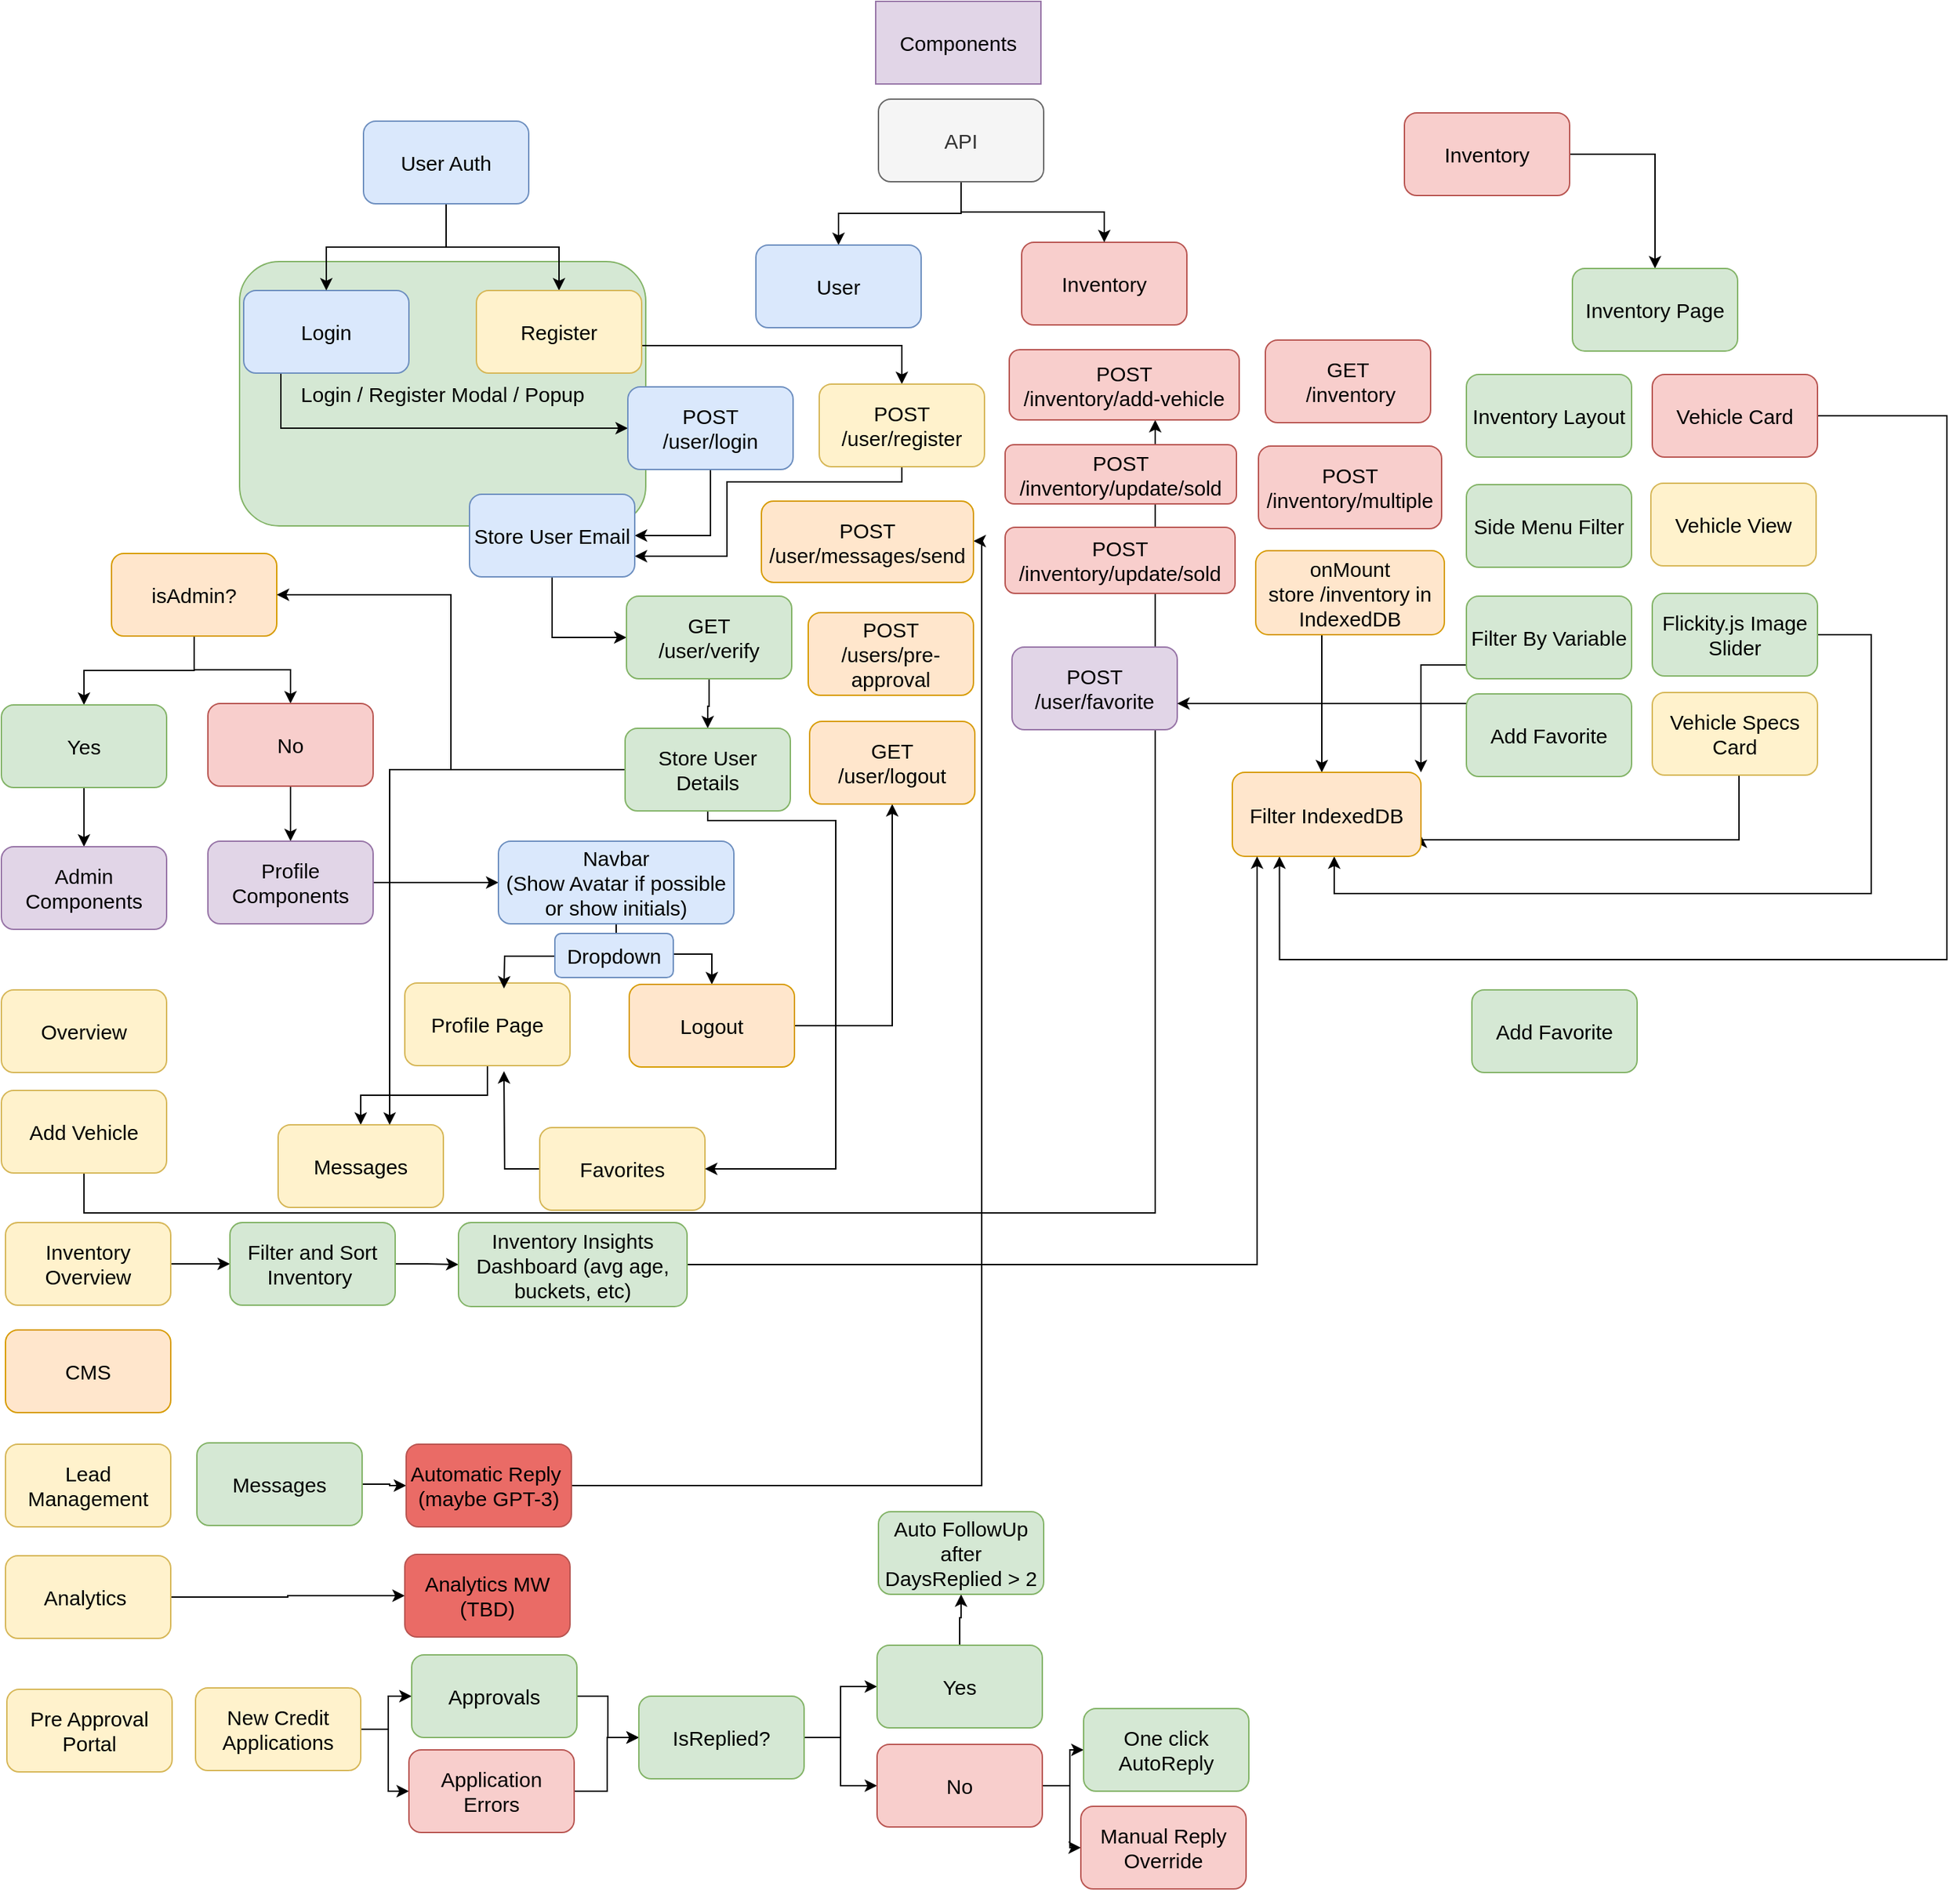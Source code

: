 <mxfile version="20.5.1" type="github"><diagram id="S9b0Z5othxGw59UudBm-" name="Page-1"><mxGraphModel dx="1417" dy="1589" grid="0" gridSize="10" guides="0" tooltips="1" connect="1" arrows="1" fold="1" page="1" pageScale="1" pageWidth="2000" pageHeight="2000" math="0" shadow="0"><root><mxCell id="0"/><mxCell id="1" parent="0"/><mxCell id="0YF1oFNLTNUvQmijXpPq-126" style="edgeStyle=orthogonalEdgeStyle;rounded=0;orthogonalLoop=1;jettySize=auto;html=1;strokeColor=#000000;fontSize=15;" edge="1" parent="1" source="0YF1oFNLTNUvQmijXpPq-124" target="0YF1oFNLTNUvQmijXpPq-65"><mxGeometry relative="1" as="geometry"><Array as="points"><mxPoint x="101" y="902"/><mxPoint x="879" y="902"/></Array></mxGeometry></mxCell><mxCell id="0YF1oFNLTNUvQmijXpPq-19" value="&lt;p style=&quot;line-height: 1.2; font-size: 15px;&quot;&gt;Login / Register Modal / Popup&lt;/p&gt;" style="rounded=1;whiteSpace=wrap;html=1;align=center;fillColor=#d5e8d4;strokeColor=#82b366;fontSize=15;" vertex="1" parent="1"><mxGeometry x="214" y="211" width="295" height="192" as="geometry"/></mxCell><mxCell id="0YF1oFNLTNUvQmijXpPq-2" value="Components" style="rounded=0;whiteSpace=wrap;html=1;fillColor=#e1d5e7;strokeColor=#9673a6;fontSize=15;" vertex="1" parent="1"><mxGeometry x="676" y="22" width="120" height="60" as="geometry"/></mxCell><mxCell id="0YF1oFNLTNUvQmijXpPq-56" style="edgeStyle=orthogonalEdgeStyle;rounded=0;orthogonalLoop=1;jettySize=auto;html=1;fontSize=15;" edge="1" parent="1" source="0YF1oFNLTNUvQmijXpPq-3" target="0YF1oFNLTNUvQmijXpPq-53"><mxGeometry relative="1" as="geometry"><Array as="points"><mxPoint x="244" y="332"/></Array></mxGeometry></mxCell><mxCell id="0YF1oFNLTNUvQmijXpPq-3" value="Login" style="rounded=1;whiteSpace=wrap;html=1;fillColor=#dae8fc;strokeColor=#6c8ebf;fontSize=15;" vertex="1" parent="1"><mxGeometry x="217" y="232" width="120" height="60" as="geometry"/></mxCell><mxCell id="0YF1oFNLTNUvQmijXpPq-118" style="edgeStyle=orthogonalEdgeStyle;rounded=0;orthogonalLoop=1;jettySize=auto;html=1;entryX=0.5;entryY=0;entryDx=0;entryDy=0;fontSize=15;" edge="1" parent="1" source="0YF1oFNLTNUvQmijXpPq-4" target="0YF1oFNLTNUvQmijXpPq-77"><mxGeometry relative="1" as="geometry"/></mxCell><mxCell id="0YF1oFNLTNUvQmijXpPq-4" value="Inventory" style="rounded=1;whiteSpace=wrap;html=1;fillColor=#f8cecc;strokeColor=#b85450;fontSize=15;" vertex="1" parent="1"><mxGeometry x="1060" y="103" width="120" height="60" as="geometry"/></mxCell><mxCell id="0YF1oFNLTNUvQmijXpPq-8" value="Inventory" style="rounded=1;whiteSpace=wrap;html=1;fillColor=#f8cecc;strokeColor=#b85450;fontSize=15;" vertex="1" parent="1"><mxGeometry x="782" y="197" width="120" height="60" as="geometry"/></mxCell><mxCell id="0YF1oFNLTNUvQmijXpPq-17" style="edgeStyle=orthogonalEdgeStyle;rounded=0;orthogonalLoop=1;jettySize=auto;html=1;fontSize=15;" edge="1" parent="1" source="0YF1oFNLTNUvQmijXpPq-9" target="0YF1oFNLTNUvQmijXpPq-3"><mxGeometry relative="1" as="geometry"/></mxCell><mxCell id="0YF1oFNLTNUvQmijXpPq-18" style="edgeStyle=orthogonalEdgeStyle;rounded=0;orthogonalLoop=1;jettySize=auto;html=1;fontSize=15;" edge="1" parent="1" source="0YF1oFNLTNUvQmijXpPq-9" target="0YF1oFNLTNUvQmijXpPq-15"><mxGeometry relative="1" as="geometry"/></mxCell><mxCell id="0YF1oFNLTNUvQmijXpPq-9" value="User Auth" style="rounded=1;whiteSpace=wrap;html=1;fillColor=#dae8fc;strokeColor=#6c8ebf;fontSize=15;" vertex="1" parent="1"><mxGeometry x="304" y="109" width="120" height="60" as="geometry"/></mxCell><mxCell id="0YF1oFNLTNUvQmijXpPq-21" style="edgeStyle=orthogonalEdgeStyle;rounded=0;orthogonalLoop=1;jettySize=auto;html=1;fontSize=15;" edge="1" parent="1" source="0YF1oFNLTNUvQmijXpPq-10" target="0YF1oFNLTNUvQmijXpPq-20"><mxGeometry relative="1" as="geometry"/></mxCell><mxCell id="0YF1oFNLTNUvQmijXpPq-23" style="edgeStyle=orthogonalEdgeStyle;rounded=0;orthogonalLoop=1;jettySize=auto;html=1;fontSize=15;" edge="1" parent="1" source="0YF1oFNLTNUvQmijXpPq-10" target="0YF1oFNLTNUvQmijXpPq-22"><mxGeometry relative="1" as="geometry"/></mxCell><mxCell id="0YF1oFNLTNUvQmijXpPq-10" value="isAdmin?" style="rounded=1;whiteSpace=wrap;html=1;fillColor=#ffe6cc;strokeColor=#d79b00;fontSize=15;" vertex="1" parent="1"><mxGeometry x="121" y="423" width="120" height="60" as="geometry"/></mxCell><mxCell id="0YF1oFNLTNUvQmijXpPq-58" style="edgeStyle=orthogonalEdgeStyle;rounded=0;orthogonalLoop=1;jettySize=auto;html=1;fontSize=15;" edge="1" parent="1" source="0YF1oFNLTNUvQmijXpPq-15" target="0YF1oFNLTNUvQmijXpPq-57"><mxGeometry relative="1" as="geometry"><Array as="points"><mxPoint x="695" y="272"/></Array></mxGeometry></mxCell><mxCell id="0YF1oFNLTNUvQmijXpPq-15" value="Register" style="rounded=1;whiteSpace=wrap;html=1;fillColor=#fff2cc;strokeColor=#d6b656;fontSize=15;" vertex="1" parent="1"><mxGeometry x="386" y="232" width="120" height="60" as="geometry"/></mxCell><mxCell id="0YF1oFNLTNUvQmijXpPq-27" style="edgeStyle=orthogonalEdgeStyle;rounded=0;orthogonalLoop=1;jettySize=auto;html=1;fontSize=15;" edge="1" parent="1" source="0YF1oFNLTNUvQmijXpPq-20" target="0YF1oFNLTNUvQmijXpPq-26"><mxGeometry relative="1" as="geometry"/></mxCell><mxCell id="0YF1oFNLTNUvQmijXpPq-20" value="Yes" style="rounded=1;whiteSpace=wrap;html=1;fillColor=#d5e8d4;strokeColor=#82b366;fontSize=15;" vertex="1" parent="1"><mxGeometry x="41" y="533" width="120" height="60" as="geometry"/></mxCell><mxCell id="0YF1oFNLTNUvQmijXpPq-25" style="edgeStyle=orthogonalEdgeStyle;rounded=0;orthogonalLoop=1;jettySize=auto;html=1;fontSize=15;" edge="1" parent="1" source="0YF1oFNLTNUvQmijXpPq-22" target="0YF1oFNLTNUvQmijXpPq-24"><mxGeometry relative="1" as="geometry"/></mxCell><mxCell id="0YF1oFNLTNUvQmijXpPq-22" value="No" style="rounded=1;whiteSpace=wrap;html=1;fillColor=#f8cecc;strokeColor=#b85450;fontSize=15;" vertex="1" parent="1"><mxGeometry x="191" y="532" width="120" height="60" as="geometry"/></mxCell><mxCell id="0YF1oFNLTNUvQmijXpPq-31" style="edgeStyle=orthogonalEdgeStyle;rounded=0;orthogonalLoop=1;jettySize=auto;html=1;fontSize=15;" edge="1" parent="1" source="0YF1oFNLTNUvQmijXpPq-24" target="0YF1oFNLTNUvQmijXpPq-30"><mxGeometry relative="1" as="geometry"/></mxCell><mxCell id="0YF1oFNLTNUvQmijXpPq-24" value="Profile Components" style="rounded=1;whiteSpace=wrap;html=1;fillColor=#e1d5e7;strokeColor=#9673a6;fontSize=15;" vertex="1" parent="1"><mxGeometry x="191" y="632" width="120" height="60" as="geometry"/></mxCell><mxCell id="0YF1oFNLTNUvQmijXpPq-26" value="Admin Components" style="rounded=1;whiteSpace=wrap;html=1;fillColor=#e1d5e7;strokeColor=#9673a6;fontSize=15;" vertex="1" parent="1"><mxGeometry x="41" y="636" width="120" height="60" as="geometry"/></mxCell><mxCell id="0YF1oFNLTNUvQmijXpPq-38" style="edgeStyle=orthogonalEdgeStyle;rounded=0;orthogonalLoop=1;jettySize=auto;html=1;fontSize=15;" edge="1" parent="1" source="0YF1oFNLTNUvQmijXpPq-28" target="0YF1oFNLTNUvQmijXpPq-37"><mxGeometry relative="1" as="geometry"/></mxCell><mxCell id="0YF1oFNLTNUvQmijXpPq-28" value="Profile Page" style="rounded=1;whiteSpace=wrap;html=1;fillColor=#fff2cc;strokeColor=#d6b656;fontSize=15;" vertex="1" parent="1"><mxGeometry x="334" y="735" width="120" height="60" as="geometry"/></mxCell><mxCell id="0YF1oFNLTNUvQmijXpPq-33" style="edgeStyle=orthogonalEdgeStyle;rounded=0;orthogonalLoop=1;jettySize=auto;html=1;fontSize=15;" edge="1" parent="1" source="0YF1oFNLTNUvQmijXpPq-30"><mxGeometry relative="1" as="geometry"><mxPoint x="406.0" y="739" as="targetPoint"/></mxGeometry></mxCell><mxCell id="0YF1oFNLTNUvQmijXpPq-36" style="edgeStyle=orthogonalEdgeStyle;rounded=0;orthogonalLoop=1;jettySize=auto;html=1;fontSize=15;" edge="1" parent="1" source="0YF1oFNLTNUvQmijXpPq-30" target="0YF1oFNLTNUvQmijXpPq-34"><mxGeometry relative="1" as="geometry"/></mxCell><mxCell id="0YF1oFNLTNUvQmijXpPq-46" style="edgeStyle=orthogonalEdgeStyle;rounded=0;orthogonalLoop=1;jettySize=auto;html=1;fontSize=15;" edge="1" parent="1" source="0YF1oFNLTNUvQmijXpPq-30" target="0YF1oFNLTNUvQmijXpPq-45"><mxGeometry relative="1" as="geometry"/></mxCell><mxCell id="0YF1oFNLTNUvQmijXpPq-30" value="Navbar&lt;br style=&quot;font-size: 15px;&quot;&gt;(Show Avatar if possible or show initials)" style="rounded=1;whiteSpace=wrap;html=1;fillColor=#dae8fc;strokeColor=#6c8ebf;fontSize=15;" vertex="1" parent="1"><mxGeometry x="402" y="632" width="171" height="60" as="geometry"/></mxCell><mxCell id="0YF1oFNLTNUvQmijXpPq-32" style="edgeStyle=orthogonalEdgeStyle;rounded=0;orthogonalLoop=1;jettySize=auto;html=1;exitX=0.5;exitY=1;exitDx=0;exitDy=0;fontSize=15;" edge="1" parent="1" source="0YF1oFNLTNUvQmijXpPq-30" target="0YF1oFNLTNUvQmijXpPq-30"><mxGeometry relative="1" as="geometry"/></mxCell><mxCell id="0YF1oFNLTNUvQmijXpPq-60" style="edgeStyle=orthogonalEdgeStyle;rounded=0;orthogonalLoop=1;jettySize=auto;html=1;fontSize=15;" edge="1" parent="1" source="0YF1oFNLTNUvQmijXpPq-34" target="0YF1oFNLTNUvQmijXpPq-59"><mxGeometry relative="1" as="geometry"/></mxCell><mxCell id="0YF1oFNLTNUvQmijXpPq-34" value="Logout" style="rounded=1;whiteSpace=wrap;html=1;fillColor=#ffe6cc;strokeColor=#d79b00;fontSize=15;" vertex="1" parent="1"><mxGeometry x="497" y="736" width="120" height="60" as="geometry"/></mxCell><mxCell id="0YF1oFNLTNUvQmijXpPq-37" value="Messages" style="rounded=1;whiteSpace=wrap;html=1;fillColor=#fff2cc;strokeColor=#d6b656;fontSize=15;" vertex="1" parent="1"><mxGeometry x="242" y="838" width="120" height="60" as="geometry"/></mxCell><mxCell id="0YF1oFNLTNUvQmijXpPq-42" style="edgeStyle=orthogonalEdgeStyle;rounded=0;orthogonalLoop=1;jettySize=auto;html=1;fontSize=15;" edge="1" parent="1" source="0YF1oFNLTNUvQmijXpPq-39"><mxGeometry relative="1" as="geometry"><mxPoint x="406.0" y="799" as="targetPoint"/></mxGeometry></mxCell><mxCell id="0YF1oFNLTNUvQmijXpPq-39" value="Favorites" style="rounded=1;whiteSpace=wrap;html=1;fillColor=#fff2cc;strokeColor=#d6b656;fontSize=15;" vertex="1" parent="1"><mxGeometry x="432" y="840" width="120" height="60" as="geometry"/></mxCell><mxCell id="0YF1oFNLTNUvQmijXpPq-45" value="Dropdown" style="rounded=1;whiteSpace=wrap;html=1;fillColor=#dae8fc;strokeColor=#6c8ebf;fontSize=15;" vertex="1" parent="1"><mxGeometry x="443" y="699" width="86" height="32" as="geometry"/></mxCell><mxCell id="0YF1oFNLTNUvQmijXpPq-51" style="edgeStyle=orthogonalEdgeStyle;rounded=0;orthogonalLoop=1;jettySize=auto;html=1;fontSize=15;" edge="1" parent="1" source="0YF1oFNLTNUvQmijXpPq-47" target="0YF1oFNLTNUvQmijXpPq-49"><mxGeometry relative="1" as="geometry"/></mxCell><mxCell id="0YF1oFNLTNUvQmijXpPq-52" style="edgeStyle=orthogonalEdgeStyle;rounded=0;orthogonalLoop=1;jettySize=auto;html=1;fontSize=15;" edge="1" parent="1" source="0YF1oFNLTNUvQmijXpPq-47" target="0YF1oFNLTNUvQmijXpPq-8"><mxGeometry relative="1" as="geometry"/></mxCell><mxCell id="0YF1oFNLTNUvQmijXpPq-47" value="API" style="rounded=1;whiteSpace=wrap;html=1;fillColor=#f5f5f5;fontColor=#333333;strokeColor=#666666;fontSize=15;" vertex="1" parent="1"><mxGeometry x="678" y="93" width="120" height="60" as="geometry"/></mxCell><mxCell id="0YF1oFNLTNUvQmijXpPq-49" value="User" style="rounded=1;whiteSpace=wrap;html=1;fillColor=#dae8fc;strokeColor=#6c8ebf;fontSize=15;" vertex="1" parent="1"><mxGeometry x="589" y="199" width="120" height="60" as="geometry"/></mxCell><mxCell id="0YF1oFNLTNUvQmijXpPq-109" style="edgeStyle=orthogonalEdgeStyle;rounded=0;orthogonalLoop=1;jettySize=auto;html=1;entryX=1;entryY=0.5;entryDx=0;entryDy=0;fontSize=15;" edge="1" parent="1" source="0YF1oFNLTNUvQmijXpPq-53" target="0YF1oFNLTNUvQmijXpPq-105"><mxGeometry relative="1" as="geometry"/></mxCell><mxCell id="0YF1oFNLTNUvQmijXpPq-53" value="POST&lt;br style=&quot;font-size: 15px;&quot;&gt;/user/login" style="rounded=1;whiteSpace=wrap;html=1;fillColor=#dae8fc;strokeColor=#6c8ebf;fontSize=15;" vertex="1" parent="1"><mxGeometry x="496" y="302" width="120" height="60" as="geometry"/></mxCell><mxCell id="0YF1oFNLTNUvQmijXpPq-110" style="edgeStyle=orthogonalEdgeStyle;rounded=0;orthogonalLoop=1;jettySize=auto;html=1;entryX=1;entryY=0.75;entryDx=0;entryDy=0;fontSize=15;" edge="1" parent="1" source="0YF1oFNLTNUvQmijXpPq-57" target="0YF1oFNLTNUvQmijXpPq-105"><mxGeometry relative="1" as="geometry"><Array as="points"><mxPoint x="695" y="371"/><mxPoint x="568" y="371"/><mxPoint x="568" y="425"/></Array></mxGeometry></mxCell><mxCell id="0YF1oFNLTNUvQmijXpPq-57" value="POST&lt;br style=&quot;font-size: 15px;&quot;&gt;/user/register" style="rounded=1;whiteSpace=wrap;html=1;fillColor=#fff2cc;strokeColor=#d6b656;fontSize=15;" vertex="1" parent="1"><mxGeometry x="635" y="300" width="120" height="60" as="geometry"/></mxCell><mxCell id="0YF1oFNLTNUvQmijXpPq-59" value="GET&lt;br style=&quot;font-size: 15px;&quot;&gt;/user/logout" style="rounded=1;whiteSpace=wrap;html=1;fillColor=#ffe6cc;strokeColor=#d79b00;fontSize=15;" vertex="1" parent="1"><mxGeometry x="628" y="545" width="120" height="60" as="geometry"/></mxCell><mxCell id="0YF1oFNLTNUvQmijXpPq-61" value="GET&lt;br style=&quot;font-size: 15px;&quot;&gt;&amp;nbsp;/inventory" style="rounded=1;whiteSpace=wrap;html=1;fillColor=#f8cecc;strokeColor=#b85450;fontSize=15;" vertex="1" parent="1"><mxGeometry x="959" y="268" width="120" height="60" as="geometry"/></mxCell><mxCell id="0YF1oFNLTNUvQmijXpPq-65" value="POST&lt;br style=&quot;font-size: 15px;&quot;&gt;/inventory/add-vehicle" style="rounded=1;whiteSpace=wrap;html=1;fillColor=#f8cecc;strokeColor=#b85450;fontSize=15;" vertex="1" parent="1"><mxGeometry x="773" y="275" width="167" height="51" as="geometry"/></mxCell><mxCell id="0YF1oFNLTNUvQmijXpPq-67" value="POST&lt;br style=&quot;font-size: 15px;&quot;&gt;/inventory/multiple" style="rounded=1;whiteSpace=wrap;html=1;fillColor=#f8cecc;strokeColor=#b85450;fontSize=15;" vertex="1" parent="1"><mxGeometry x="954" y="345" width="133" height="60" as="geometry"/></mxCell><mxCell id="0YF1oFNLTNUvQmijXpPq-69" value="POST&lt;br style=&quot;font-size: 15px;&quot;&gt;/inventory/update/sold" style="rounded=1;whiteSpace=wrap;html=1;fillColor=#f8cecc;strokeColor=#b85450;fontSize=15;" vertex="1" parent="1"><mxGeometry x="770" y="344" width="168" height="43" as="geometry"/></mxCell><mxCell id="0YF1oFNLTNUvQmijXpPq-100" style="edgeStyle=orthogonalEdgeStyle;rounded=0;orthogonalLoop=1;jettySize=auto;html=1;fontSize=15;" edge="1" parent="1" source="0YF1oFNLTNUvQmijXpPq-71" target="0YF1oFNLTNUvQmijXpPq-96"><mxGeometry relative="1" as="geometry"><Array as="points"><mxPoint x="1000" y="508"/><mxPoint x="1000" y="508"/></Array></mxGeometry></mxCell><mxCell id="0YF1oFNLTNUvQmijXpPq-71" value="onMount&lt;br style=&quot;font-size: 15px;&quot;&gt;store /inventory in IndexedDB" style="rounded=1;whiteSpace=wrap;html=1;fillColor=#ffe6cc;strokeColor=#d79b00;fontSize=15;" vertex="1" parent="1"><mxGeometry x="952" y="421" width="137" height="61" as="geometry"/></mxCell><mxCell id="0YF1oFNLTNUvQmijXpPq-73" value="POST&lt;br style=&quot;font-size: 15px;&quot;&gt;/inventory/update/sold" style="rounded=1;whiteSpace=wrap;html=1;fillColor=#f8cecc;strokeColor=#b85450;fontSize=15;" vertex="1" parent="1"><mxGeometry x="770" y="404" width="167" height="48" as="geometry"/></mxCell><mxCell id="0YF1oFNLTNUvQmijXpPq-119" style="edgeStyle=orthogonalEdgeStyle;rounded=0;orthogonalLoop=1;jettySize=auto;html=1;entryX=0.25;entryY=1;entryDx=0;entryDy=0;fontSize=15;" edge="1" parent="1" source="0YF1oFNLTNUvQmijXpPq-75" target="0YF1oFNLTNUvQmijXpPq-96"><mxGeometry relative="1" as="geometry"><Array as="points"><mxPoint x="1454" y="323"/><mxPoint x="1454" y="718"/><mxPoint x="969" y="718"/></Array></mxGeometry></mxCell><mxCell id="0YF1oFNLTNUvQmijXpPq-75" value="Vehicle Card" style="rounded=1;whiteSpace=wrap;html=1;fillColor=#f8cecc;strokeColor=#b85450;fontSize=15;" vertex="1" parent="1"><mxGeometry x="1240" y="293" width="120" height="60" as="geometry"/></mxCell><mxCell id="0YF1oFNLTNUvQmijXpPq-77" value="Inventory Page" style="rounded=1;whiteSpace=wrap;html=1;fillColor=#d5e8d4;strokeColor=#82b366;fontSize=15;" vertex="1" parent="1"><mxGeometry x="1182" y="216" width="120" height="60" as="geometry"/></mxCell><mxCell id="0YF1oFNLTNUvQmijXpPq-79" value="Inventory Layout" style="rounded=1;whiteSpace=wrap;html=1;fillColor=#d5e8d4;strokeColor=#82b366;fontSize=15;" vertex="1" parent="1"><mxGeometry x="1105" y="293" width="120" height="60" as="geometry"/></mxCell><mxCell id="0YF1oFNLTNUvQmijXpPq-81" value="Side Menu Filter" style="rounded=1;whiteSpace=wrap;html=1;fillColor=#d5e8d4;strokeColor=#82b366;fontSize=15;" vertex="1" parent="1"><mxGeometry x="1105" y="373" width="120" height="60" as="geometry"/></mxCell><mxCell id="0YF1oFNLTNUvQmijXpPq-101" style="edgeStyle=orthogonalEdgeStyle;rounded=0;orthogonalLoop=1;jettySize=auto;html=1;entryX=1;entryY=0;entryDx=0;entryDy=0;fontSize=15;" edge="1" parent="1" source="0YF1oFNLTNUvQmijXpPq-83" target="0YF1oFNLTNUvQmijXpPq-96"><mxGeometry relative="1" as="geometry"><Array as="points"><mxPoint x="1072" y="504"/></Array></mxGeometry></mxCell><mxCell id="0YF1oFNLTNUvQmijXpPq-83" value="Filter By Variable" style="rounded=1;whiteSpace=wrap;html=1;fillColor=#d5e8d4;strokeColor=#82b366;fontSize=15;" vertex="1" parent="1"><mxGeometry x="1105" y="454" width="120" height="60" as="geometry"/></mxCell><mxCell id="0YF1oFNLTNUvQmijXpPq-85" value="Vehicle View" style="rounded=1;whiteSpace=wrap;html=1;fillColor=#fff2cc;strokeColor=#d6b656;fontSize=15;" vertex="1" parent="1"><mxGeometry x="1239" y="372" width="120" height="60" as="geometry"/></mxCell><mxCell id="0YF1oFNLTNUvQmijXpPq-104" style="edgeStyle=orthogonalEdgeStyle;rounded=0;orthogonalLoop=1;jettySize=auto;html=1;fontSize=15;" edge="1" parent="1" source="0YF1oFNLTNUvQmijXpPq-87" target="0YF1oFNLTNUvQmijXpPq-96"><mxGeometry relative="1" as="geometry"><Array as="points"><mxPoint x="1399" y="482"/><mxPoint x="1399" y="670"/><mxPoint x="1009" y="670"/></Array></mxGeometry></mxCell><mxCell id="0YF1oFNLTNUvQmijXpPq-87" value="Flickity.js Image Slider" style="rounded=1;whiteSpace=wrap;html=1;fillColor=#d5e8d4;strokeColor=#82b366;fontSize=15;" vertex="1" parent="1"><mxGeometry x="1240" y="452" width="120" height="60" as="geometry"/></mxCell><mxCell id="0YF1oFNLTNUvQmijXpPq-103" style="edgeStyle=orthogonalEdgeStyle;rounded=0;orthogonalLoop=1;jettySize=auto;html=1;entryX=1;entryY=0.75;entryDx=0;entryDy=0;fontSize=15;" edge="1" parent="1" source="0YF1oFNLTNUvQmijXpPq-89" target="0YF1oFNLTNUvQmijXpPq-96"><mxGeometry relative="1" as="geometry"><Array as="points"><mxPoint x="1303" y="631"/></Array></mxGeometry></mxCell><mxCell id="0YF1oFNLTNUvQmijXpPq-89" value="Vehicle Specs Card" style="rounded=1;whiteSpace=wrap;html=1;fillColor=#fff2cc;strokeColor=#d6b656;fontSize=15;" vertex="1" parent="1"><mxGeometry x="1240" y="524" width="120" height="60" as="geometry"/></mxCell><mxCell id="0YF1oFNLTNUvQmijXpPq-91" value="POST&lt;br&gt;/user/favorite" style="rounded=1;whiteSpace=wrap;html=1;fillColor=#e1d5e7;strokeColor=#9673a6;fontSize=15;" vertex="1" parent="1"><mxGeometry x="775" y="491" width="120" height="60" as="geometry"/></mxCell><mxCell id="0YF1oFNLTNUvQmijXpPq-95" style="edgeStyle=orthogonalEdgeStyle;rounded=0;orthogonalLoop=1;jettySize=auto;html=1;fontSize=15;" edge="1" parent="1" source="0YF1oFNLTNUvQmijXpPq-93" target="0YF1oFNLTNUvQmijXpPq-91"><mxGeometry relative="1" as="geometry"><Array as="points"><mxPoint x="896" y="532"/><mxPoint x="896" y="532"/></Array></mxGeometry></mxCell><mxCell id="0YF1oFNLTNUvQmijXpPq-93" value="Add Favorite" style="rounded=1;whiteSpace=wrap;html=1;fillColor=#d5e8d4;strokeColor=#82b366;fontSize=15;" vertex="1" parent="1"><mxGeometry x="1105" y="525" width="120" height="60" as="geometry"/></mxCell><mxCell id="0YF1oFNLTNUvQmijXpPq-96" value="Filter IndexedDB" style="rounded=1;whiteSpace=wrap;html=1;fillColor=#ffe6cc;strokeColor=#d79b00;fontSize=15;" vertex="1" parent="1"><mxGeometry x="935" y="582" width="137" height="61" as="geometry"/></mxCell><mxCell id="0YF1oFNLTNUvQmijXpPq-111" style="edgeStyle=orthogonalEdgeStyle;rounded=0;orthogonalLoop=1;jettySize=auto;html=1;entryX=0;entryY=0.5;entryDx=0;entryDy=0;fontSize=15;" edge="1" parent="1" source="0YF1oFNLTNUvQmijXpPq-105" target="0YF1oFNLTNUvQmijXpPq-107"><mxGeometry relative="1" as="geometry"/></mxCell><mxCell id="0YF1oFNLTNUvQmijXpPq-105" value="Store User Email" style="rounded=1;whiteSpace=wrap;html=1;fillColor=#dae8fc;strokeColor=#6c8ebf;fontSize=15;" vertex="1" parent="1"><mxGeometry x="381" y="380" width="120" height="60" as="geometry"/></mxCell><mxCell id="0YF1oFNLTNUvQmijXpPq-113" style="edgeStyle=orthogonalEdgeStyle;rounded=0;orthogonalLoop=1;jettySize=auto;html=1;fontSize=15;" edge="1" parent="1" source="0YF1oFNLTNUvQmijXpPq-107" target="0YF1oFNLTNUvQmijXpPq-112"><mxGeometry relative="1" as="geometry"/></mxCell><mxCell id="0YF1oFNLTNUvQmijXpPq-107" value="GET&lt;br style=&quot;font-size: 15px;&quot;&gt;/user/verify" style="rounded=1;whiteSpace=wrap;html=1;fillColor=#d5e8d4;strokeColor=#82b366;fontSize=15;" vertex="1" parent="1"><mxGeometry x="495" y="454" width="120" height="60" as="geometry"/></mxCell><mxCell id="0YF1oFNLTNUvQmijXpPq-114" style="edgeStyle=orthogonalEdgeStyle;rounded=0;orthogonalLoop=1;jettySize=auto;html=1;entryX=1;entryY=0.5;entryDx=0;entryDy=0;fontSize=15;" edge="1" parent="1" source="0YF1oFNLTNUvQmijXpPq-112" target="0YF1oFNLTNUvQmijXpPq-10"><mxGeometry relative="1" as="geometry"/></mxCell><mxCell id="0YF1oFNLTNUvQmijXpPq-120" style="edgeStyle=orthogonalEdgeStyle;rounded=0;orthogonalLoop=1;jettySize=auto;html=1;entryX=1;entryY=0.5;entryDx=0;entryDy=0;strokeColor=#000000;fontSize=15;exitX=0.5;exitY=1;exitDx=0;exitDy=0;" edge="1" parent="1" source="0YF1oFNLTNUvQmijXpPq-112" target="0YF1oFNLTNUvQmijXpPq-39"><mxGeometry relative="1" as="geometry"><mxPoint x="640.0" y="581" as="sourcePoint"/><Array as="points"><mxPoint x="554" y="617"/><mxPoint x="647" y="617"/><mxPoint x="647" y="870"/></Array></mxGeometry></mxCell><mxCell id="0YF1oFNLTNUvQmijXpPq-121" style="edgeStyle=orthogonalEdgeStyle;rounded=0;orthogonalLoop=1;jettySize=auto;html=1;strokeColor=#000000;fontSize=15;" edge="1" parent="1" source="0YF1oFNLTNUvQmijXpPq-112" target="0YF1oFNLTNUvQmijXpPq-37"><mxGeometry relative="1" as="geometry"><Array as="points"><mxPoint x="323" y="580"/></Array></mxGeometry></mxCell><mxCell id="0YF1oFNLTNUvQmijXpPq-112" value="Store User Details" style="rounded=1;whiteSpace=wrap;html=1;fillColor=#d5e8d4;strokeColor=#82b366;fontSize=15;" vertex="1" parent="1"><mxGeometry x="494" y="550" width="120" height="60" as="geometry"/></mxCell><mxCell id="0YF1oFNLTNUvQmijXpPq-122" value="Overview" style="rounded=1;whiteSpace=wrap;html=1;fillColor=#fff2cc;strokeColor=#d6b656;fontSize=15;" vertex="1" parent="1"><mxGeometry x="41" y="740" width="120" height="60" as="geometry"/></mxCell><mxCell id="0YF1oFNLTNUvQmijXpPq-124" value="Add Vehicle" style="rounded=1;whiteSpace=wrap;html=1;fillColor=#fff2cc;strokeColor=#d6b656;fontSize=15;" vertex="1" parent="1"><mxGeometry x="41" y="813" width="120" height="60" as="geometry"/></mxCell><mxCell id="0YF1oFNLTNUvQmijXpPq-132" style="edgeStyle=orthogonalEdgeStyle;rounded=0;orthogonalLoop=1;jettySize=auto;html=1;strokeColor=#000000;fontSize=15;" edge="1" parent="1" source="0YF1oFNLTNUvQmijXpPq-127" target="0YF1oFNLTNUvQmijXpPq-130"><mxGeometry relative="1" as="geometry"/></mxCell><mxCell id="0YF1oFNLTNUvQmijXpPq-127" value="Inventory Overview" style="rounded=1;whiteSpace=wrap;html=1;fillColor=#fff2cc;strokeColor=#d6b656;fontSize=15;" vertex="1" parent="1"><mxGeometry x="44" y="909" width="120" height="60" as="geometry"/></mxCell><mxCell id="0YF1oFNLTNUvQmijXpPq-134" style="edgeStyle=orthogonalEdgeStyle;rounded=0;orthogonalLoop=1;jettySize=auto;html=1;strokeColor=#000000;fontSize=15;" edge="1" parent="1" source="0YF1oFNLTNUvQmijXpPq-130" target="0YF1oFNLTNUvQmijXpPq-133"><mxGeometry relative="1" as="geometry"/></mxCell><mxCell id="0YF1oFNLTNUvQmijXpPq-130" value="Filter and Sort Inventory&amp;nbsp;" style="rounded=1;whiteSpace=wrap;html=1;fillColor=#d5e8d4;strokeColor=#82b366;fontSize=15;" vertex="1" parent="1"><mxGeometry x="207" y="909" width="120" height="60" as="geometry"/></mxCell><mxCell id="0YF1oFNLTNUvQmijXpPq-135" style="edgeStyle=orthogonalEdgeStyle;rounded=0;orthogonalLoop=1;jettySize=auto;html=1;strokeColor=#000000;fontSize=15;" edge="1" parent="1" source="0YF1oFNLTNUvQmijXpPq-133" target="0YF1oFNLTNUvQmijXpPq-96"><mxGeometry relative="1" as="geometry"><Array as="points"><mxPoint x="953" y="940"/></Array></mxGeometry></mxCell><mxCell id="0YF1oFNLTNUvQmijXpPq-133" value="Inventory Insights Dashboard (avg age, buckets, etc)" style="rounded=1;whiteSpace=wrap;html=1;fillColor=#d5e8d4;strokeColor=#82b366;fontSize=15;" vertex="1" parent="1"><mxGeometry x="373" y="909" width="166" height="61" as="geometry"/></mxCell><mxCell id="0YF1oFNLTNUvQmijXpPq-136" value="CMS" style="rounded=1;whiteSpace=wrap;html=1;fillColor=#ffe6cc;strokeColor=#d79b00;fontSize=15;" vertex="1" parent="1"><mxGeometry x="44" y="987" width="120" height="60" as="geometry"/></mxCell><mxCell id="0YF1oFNLTNUvQmijXpPq-139" value="Lead Management" style="rounded=1;whiteSpace=wrap;html=1;fillColor=#fff2cc;strokeColor=#d6b656;fontSize=15;" vertex="1" parent="1"><mxGeometry x="44" y="1070" width="120" height="60" as="geometry"/></mxCell><mxCell id="0YF1oFNLTNUvQmijXpPq-149" style="edgeStyle=orthogonalEdgeStyle;rounded=0;orthogonalLoop=1;jettySize=auto;html=1;strokeColor=#000000;fontSize=15;" edge="1" parent="1" source="0YF1oFNLTNUvQmijXpPq-141" target="0YF1oFNLTNUvQmijXpPq-143"><mxGeometry relative="1" as="geometry"/></mxCell><mxCell id="0YF1oFNLTNUvQmijXpPq-141" value="Messages" style="rounded=1;whiteSpace=wrap;html=1;fillColor=#d5e8d4;strokeColor=#82b366;fontSize=15;" vertex="1" parent="1"><mxGeometry x="183" y="1069" width="120" height="60" as="geometry"/></mxCell><mxCell id="0YF1oFNLTNUvQmijXpPq-150" style="edgeStyle=orthogonalEdgeStyle;rounded=0;orthogonalLoop=1;jettySize=auto;html=1;strokeColor=#000000;fontSize=15;" edge="1" parent="1" source="0YF1oFNLTNUvQmijXpPq-143" target="0YF1oFNLTNUvQmijXpPq-145"><mxGeometry relative="1" as="geometry"><Array as="points"><mxPoint x="753" y="1100"/><mxPoint x="753" y="414"/></Array></mxGeometry></mxCell><mxCell id="0YF1oFNLTNUvQmijXpPq-143" value="Automatic Reply&amp;nbsp;&lt;br&gt;(maybe GPT-3)" style="rounded=1;whiteSpace=wrap;html=1;fillColor=#EA6B66;strokeColor=#b85450;fontSize=15;" vertex="1" parent="1"><mxGeometry x="335" y="1070" width="120" height="60" as="geometry"/></mxCell><mxCell id="0YF1oFNLTNUvQmijXpPq-145" value="POST&lt;br&gt;/user/messages/send" style="rounded=1;whiteSpace=wrap;html=1;fillColor=#ffe6cc;strokeColor=#d79b00;fontSize=15;" vertex="1" parent="1"><mxGeometry x="593" y="385" width="154" height="59" as="geometry"/></mxCell><mxCell id="0YF1oFNLTNUvQmijXpPq-155" style="edgeStyle=orthogonalEdgeStyle;rounded=0;orthogonalLoop=1;jettySize=auto;html=1;strokeColor=#000000;fontSize=15;" edge="1" parent="1" source="0YF1oFNLTNUvQmijXpPq-151" target="0YF1oFNLTNUvQmijXpPq-153"><mxGeometry relative="1" as="geometry"/></mxCell><mxCell id="0YF1oFNLTNUvQmijXpPq-151" value="Analytics&amp;nbsp;" style="rounded=1;whiteSpace=wrap;html=1;fillColor=#fff2cc;strokeColor=#d6b656;fontSize=15;" vertex="1" parent="1"><mxGeometry x="44" y="1151" width="120" height="60" as="geometry"/></mxCell><mxCell id="0YF1oFNLTNUvQmijXpPq-153" value="Analytics MW (TBD)" style="rounded=1;whiteSpace=wrap;html=1;fillColor=#EA6B66;strokeColor=#b85450;fontSize=15;" vertex="1" parent="1"><mxGeometry x="334" y="1150" width="120" height="60" as="geometry"/></mxCell><mxCell id="0YF1oFNLTNUvQmijXpPq-156" value="Pre Approval Portal" style="rounded=1;whiteSpace=wrap;html=1;fillColor=#fff2cc;strokeColor=#d6b656;fontSize=15;" vertex="1" parent="1"><mxGeometry x="45" y="1248" width="120" height="60" as="geometry"/></mxCell><mxCell id="0YF1oFNLTNUvQmijXpPq-161" style="edgeStyle=orthogonalEdgeStyle;rounded=0;orthogonalLoop=1;jettySize=auto;html=1;strokeColor=#000000;fontSize=15;" edge="1" parent="1" source="0YF1oFNLTNUvQmijXpPq-158" target="0YF1oFNLTNUvQmijXpPq-160"><mxGeometry relative="1" as="geometry"/></mxCell><mxCell id="0YF1oFNLTNUvQmijXpPq-163" style="edgeStyle=orthogonalEdgeStyle;rounded=0;orthogonalLoop=1;jettySize=auto;html=1;strokeColor=#000000;fontSize=15;" edge="1" parent="1" source="0YF1oFNLTNUvQmijXpPq-158" target="0YF1oFNLTNUvQmijXpPq-162"><mxGeometry relative="1" as="geometry"/></mxCell><mxCell id="0YF1oFNLTNUvQmijXpPq-158" value="New Credit Applications" style="rounded=1;whiteSpace=wrap;html=1;fillColor=#fff2cc;strokeColor=#d6b656;fontSize=15;" vertex="1" parent="1"><mxGeometry x="182" y="1247" width="120" height="60" as="geometry"/></mxCell><mxCell id="0YF1oFNLTNUvQmijXpPq-165" style="edgeStyle=orthogonalEdgeStyle;rounded=0;orthogonalLoop=1;jettySize=auto;html=1;strokeColor=#000000;fontSize=15;" edge="1" parent="1" source="0YF1oFNLTNUvQmijXpPq-160" target="0YF1oFNLTNUvQmijXpPq-164"><mxGeometry relative="1" as="geometry"/></mxCell><mxCell id="0YF1oFNLTNUvQmijXpPq-160" value="Approvals" style="rounded=1;whiteSpace=wrap;html=1;fillColor=#d5e8d4;strokeColor=#82b366;fontSize=15;" vertex="1" parent="1"><mxGeometry x="339" y="1223" width="120" height="60" as="geometry"/></mxCell><mxCell id="0YF1oFNLTNUvQmijXpPq-174" style="edgeStyle=orthogonalEdgeStyle;rounded=0;orthogonalLoop=1;jettySize=auto;html=1;strokeColor=#000000;fontSize=15;" edge="1" parent="1" source="0YF1oFNLTNUvQmijXpPq-162" target="0YF1oFNLTNUvQmijXpPq-164"><mxGeometry relative="1" as="geometry"><Array as="points"><mxPoint x="481" y="1322"/><mxPoint x="481" y="1283"/></Array></mxGeometry></mxCell><mxCell id="0YF1oFNLTNUvQmijXpPq-162" value="Application Errors" style="rounded=1;whiteSpace=wrap;html=1;fillColor=#f8cecc;strokeColor=#b85450;fontSize=15;" vertex="1" parent="1"><mxGeometry x="337" y="1292" width="120" height="60" as="geometry"/></mxCell><mxCell id="0YF1oFNLTNUvQmijXpPq-167" style="edgeStyle=orthogonalEdgeStyle;rounded=0;orthogonalLoop=1;jettySize=auto;html=1;strokeColor=#000000;fontSize=15;" edge="1" parent="1" source="0YF1oFNLTNUvQmijXpPq-164" target="0YF1oFNLTNUvQmijXpPq-166"><mxGeometry relative="1" as="geometry"/></mxCell><mxCell id="0YF1oFNLTNUvQmijXpPq-169" style="edgeStyle=orthogonalEdgeStyle;rounded=0;orthogonalLoop=1;jettySize=auto;html=1;strokeColor=#000000;fontSize=15;" edge="1" parent="1" source="0YF1oFNLTNUvQmijXpPq-164" target="0YF1oFNLTNUvQmijXpPq-168"><mxGeometry relative="1" as="geometry"/></mxCell><mxCell id="0YF1oFNLTNUvQmijXpPq-164" value="IsReplied?" style="rounded=1;whiteSpace=wrap;html=1;fillColor=#d5e8d4;strokeColor=#82b366;fontSize=15;" vertex="1" parent="1"><mxGeometry x="504" y="1253" width="120" height="60" as="geometry"/></mxCell><mxCell id="0YF1oFNLTNUvQmijXpPq-176" style="edgeStyle=orthogonalEdgeStyle;rounded=0;orthogonalLoop=1;jettySize=auto;html=1;strokeColor=#000000;fontSize=15;" edge="1" parent="1" source="0YF1oFNLTNUvQmijXpPq-166" target="0YF1oFNLTNUvQmijXpPq-175"><mxGeometry relative="1" as="geometry"/></mxCell><mxCell id="0YF1oFNLTNUvQmijXpPq-166" value="Yes" style="rounded=1;whiteSpace=wrap;html=1;fillColor=#d5e8d4;strokeColor=#82b366;fontSize=15;" vertex="1" parent="1"><mxGeometry x="677" y="1216" width="120" height="60" as="geometry"/></mxCell><mxCell id="0YF1oFNLTNUvQmijXpPq-171" style="edgeStyle=orthogonalEdgeStyle;rounded=0;orthogonalLoop=1;jettySize=auto;html=1;strokeColor=#000000;fontSize=15;" edge="1" parent="1" source="0YF1oFNLTNUvQmijXpPq-168" target="0YF1oFNLTNUvQmijXpPq-170"><mxGeometry relative="1" as="geometry"/></mxCell><mxCell id="0YF1oFNLTNUvQmijXpPq-173" style="edgeStyle=orthogonalEdgeStyle;rounded=0;orthogonalLoop=1;jettySize=auto;html=1;strokeColor=#000000;fontSize=15;" edge="1" parent="1" source="0YF1oFNLTNUvQmijXpPq-168" target="0YF1oFNLTNUvQmijXpPq-172"><mxGeometry relative="1" as="geometry"/></mxCell><mxCell id="0YF1oFNLTNUvQmijXpPq-168" value="No" style="rounded=1;whiteSpace=wrap;html=1;fillColor=#f8cecc;strokeColor=#b85450;fontSize=15;" vertex="1" parent="1"><mxGeometry x="677" y="1288" width="120" height="60" as="geometry"/></mxCell><mxCell id="0YF1oFNLTNUvQmijXpPq-170" value="Manual Reply Override" style="rounded=1;whiteSpace=wrap;html=1;fillColor=#f8cecc;strokeColor=#b85450;fontSize=15;" vertex="1" parent="1"><mxGeometry x="825" y="1333" width="120" height="60" as="geometry"/></mxCell><mxCell id="0YF1oFNLTNUvQmijXpPq-172" value="One click AutoReply" style="rounded=1;whiteSpace=wrap;html=1;fillColor=#d5e8d4;strokeColor=#82b366;fontSize=15;" vertex="1" parent="1"><mxGeometry x="827" y="1262" width="120" height="60" as="geometry"/></mxCell><mxCell id="0YF1oFNLTNUvQmijXpPq-175" value="Auto FollowUp after DaysReplied &amp;gt; 2" style="rounded=1;whiteSpace=wrap;html=1;fillColor=#d5e8d4;strokeColor=#82b366;fontSize=15;" vertex="1" parent="1"><mxGeometry x="678" y="1119" width="120" height="60" as="geometry"/></mxCell><mxCell id="0YF1oFNLTNUvQmijXpPq-179" value="POST&lt;br&gt;/users/pre-approval" style="rounded=1;whiteSpace=wrap;html=1;fillColor=#ffe6cc;strokeColor=#d79b00;fontSize=15;" vertex="1" parent="1"><mxGeometry x="627" y="466" width="120" height="60" as="geometry"/></mxCell><mxCell id="0YF1oFNLTNUvQmijXpPq-181" value="Add Favorite" style="rounded=1;whiteSpace=wrap;html=1;fillColor=#d5e8d4;strokeColor=#82b366;fontSize=15;" vertex="1" parent="1"><mxGeometry x="1109" y="740" width="120" height="60" as="geometry"/></mxCell></root></mxGraphModel></diagram></mxfile>